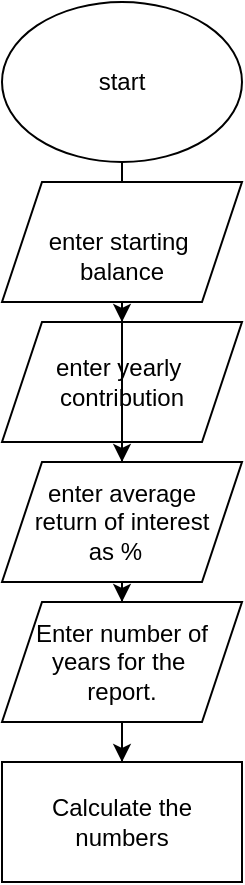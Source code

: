 <mxfile version="13.7.3" type="github">
  <diagram id="psb5xfgSCpwf0G0vAjJN" name="Page-1">
    <mxGraphModel dx="1038" dy="499" grid="1" gridSize="10" guides="1" tooltips="1" connect="1" arrows="1" fold="1" page="1" pageScale="1" pageWidth="850" pageHeight="1100" math="0" shadow="0">
      <root>
        <mxCell id="0" />
        <mxCell id="1" parent="0" />
        <mxCell id="0RnpqdDytJ1ymvPTdnLw-4" value="" style="edgeStyle=orthogonalEdgeStyle;rounded=0;orthogonalLoop=1;jettySize=auto;html=1;" edge="1" parent="1">
          <mxGeometry relative="1" as="geometry">
            <mxPoint x="240" y="150" as="sourcePoint" />
            <mxPoint x="240" y="240" as="targetPoint" />
          </mxGeometry>
        </mxCell>
        <mxCell id="0RnpqdDytJ1ymvPTdnLw-5" value="start" style="ellipse;whiteSpace=wrap;html=1;" vertex="1" parent="1">
          <mxGeometry x="180" y="80" width="120" height="80" as="geometry" />
        </mxCell>
        <mxCell id="0RnpqdDytJ1ymvPTdnLw-8" value="" style="edgeStyle=orthogonalEdgeStyle;rounded=0;orthogonalLoop=1;jettySize=auto;html=1;" edge="1" parent="1" source="0RnpqdDytJ1ymvPTdnLw-13">
          <mxGeometry relative="1" as="geometry">
            <mxPoint x="240" y="380" as="targetPoint" />
          </mxGeometry>
        </mxCell>
        <mxCell id="0RnpqdDytJ1ymvPTdnLw-6" value="&lt;br&gt;enter starting&amp;nbsp;&lt;br&gt;balance" style="shape=parallelogram;perimeter=parallelogramPerimeter;whiteSpace=wrap;html=1;fixedSize=1;" vertex="1" parent="1">
          <mxGeometry x="180" y="170" width="120" height="60" as="geometry" />
        </mxCell>
        <mxCell id="0RnpqdDytJ1ymvPTdnLw-11" value="" style="edgeStyle=orthogonalEdgeStyle;rounded=0;orthogonalLoop=1;jettySize=auto;html=1;" edge="1" parent="1" source="0RnpqdDytJ1ymvPTdnLw-9">
          <mxGeometry relative="1" as="geometry">
            <mxPoint x="240" y="310" as="targetPoint" />
          </mxGeometry>
        </mxCell>
        <mxCell id="0RnpqdDytJ1ymvPTdnLw-9" value="enter yearly&amp;nbsp;&lt;br&gt;contribution" style="shape=parallelogram;perimeter=parallelogramPerimeter;whiteSpace=wrap;html=1;fixedSize=1;" vertex="1" parent="1">
          <mxGeometry x="180" y="240" width="120" height="60" as="geometry" />
        </mxCell>
        <mxCell id="0RnpqdDytJ1ymvPTdnLw-14" value="" style="edgeStyle=orthogonalEdgeStyle;rounded=0;orthogonalLoop=1;jettySize=auto;html=1;" edge="1" parent="1" target="0RnpqdDytJ1ymvPTdnLw-13">
          <mxGeometry relative="1" as="geometry">
            <mxPoint x="240" y="370" as="sourcePoint" />
          </mxGeometry>
        </mxCell>
        <mxCell id="0RnpqdDytJ1ymvPTdnLw-16" value="" style="edgeStyle=orthogonalEdgeStyle;rounded=0;orthogonalLoop=1;jettySize=auto;html=1;" edge="1" parent="1" source="0RnpqdDytJ1ymvPTdnLw-13" target="0RnpqdDytJ1ymvPTdnLw-15">
          <mxGeometry relative="1" as="geometry" />
        </mxCell>
        <mxCell id="0RnpqdDytJ1ymvPTdnLw-22" value="" style="edgeStyle=orthogonalEdgeStyle;rounded=0;orthogonalLoop=1;jettySize=auto;html=1;" edge="1" parent="1" source="0RnpqdDytJ1ymvPTdnLw-15" target="0RnpqdDytJ1ymvPTdnLw-21">
          <mxGeometry relative="1" as="geometry" />
        </mxCell>
        <mxCell id="0RnpqdDytJ1ymvPTdnLw-15" value="Enter number of years for the&amp;nbsp;&lt;br&gt;report." style="shape=parallelogram;perimeter=parallelogramPerimeter;whiteSpace=wrap;html=1;fixedSize=1;" vertex="1" parent="1">
          <mxGeometry x="180" y="380" width="120" height="60" as="geometry" />
        </mxCell>
        <mxCell id="0RnpqdDytJ1ymvPTdnLw-13" value="enter average&lt;br&gt;return of interest&lt;br&gt;as %&amp;nbsp;&amp;nbsp;" style="shape=parallelogram;perimeter=parallelogramPerimeter;whiteSpace=wrap;html=1;fixedSize=1;" vertex="1" parent="1">
          <mxGeometry x="180" y="310" width="120" height="60" as="geometry" />
        </mxCell>
        <mxCell id="0RnpqdDytJ1ymvPTdnLw-19" value="" style="edgeStyle=orthogonalEdgeStyle;rounded=0;orthogonalLoop=1;jettySize=auto;html=1;" edge="1" parent="1" source="0RnpqdDytJ1ymvPTdnLw-6" target="0RnpqdDytJ1ymvPTdnLw-13">
          <mxGeometry relative="1" as="geometry">
            <mxPoint x="240" y="230" as="sourcePoint" />
            <mxPoint x="240" y="380" as="targetPoint" />
          </mxGeometry>
        </mxCell>
        <mxCell id="0RnpqdDytJ1ymvPTdnLw-21" value="Calculate the numbers" style="whiteSpace=wrap;html=1;" vertex="1" parent="1">
          <mxGeometry x="180" y="460" width="120" height="60" as="geometry" />
        </mxCell>
      </root>
    </mxGraphModel>
  </diagram>
</mxfile>
